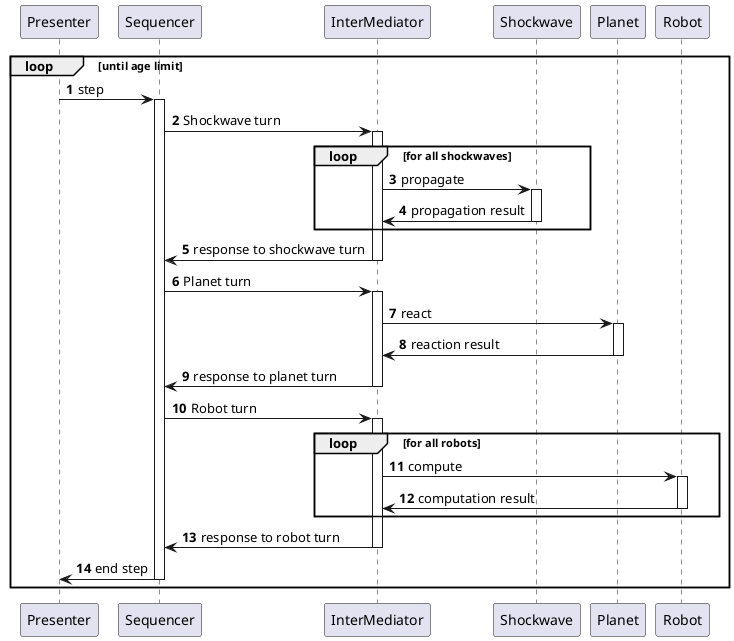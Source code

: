 @startuml
'https://plantuml.com/sequence-diagram

autonumber

participant Presenter
participant Sequencer
participant InterMediator
participant Shockwave
participant Planet
participant Robot

loop until age limit
    Presenter -> Sequencer ++ : step
    Sequencer -> InterMediator ++ : Shockwave turn
        loop for all shockwaves
            InterMediator -> Shockwave ++ : propagate
            InterMediator <- Shockwave -- : propagation result
        end
    Sequencer <- InterMediator -- : response to shockwave turn

    Sequencer -> InterMediator ++ : Planet turn
    InterMediator -> Planet ++ : react
    InterMediator <- Planet -- : reaction result
    Sequencer <- InterMediator -- : response to planet turn

    Sequencer -> InterMediator ++: Robot turn
        loop for all robots
            InterMediator -> Robot ++ : compute
            InterMediator <- Robot -- : computation result
        end
    Sequencer <- InterMediator -- : response to robot turn
    Presenter <- Sequencer -- : end step
end

@enduml